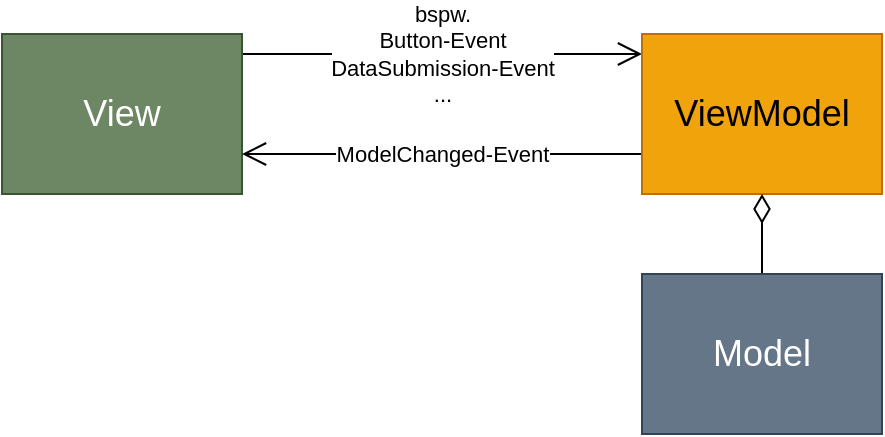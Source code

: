 <mxfile version="16.5.1" type="device"><diagram id="ZqqXaKSoQAQ4tyiVlNk6" name="Seite-1"><mxGraphModel dx="865" dy="-49" grid="1" gridSize="10" guides="1" tooltips="1" connect="1" arrows="1" fold="1" page="1" pageScale="1" pageWidth="827" pageHeight="583" math="0" shadow="0"><root><mxCell id="0"/><mxCell id="1" parent="0"/><mxCell id="v08GN7vy_yvgPbZZY5xi-1" value="bspw.&lt;br&gt;Button-Event&lt;br&gt;DataSubmission-Event&lt;br&gt;..." style="edgeStyle=orthogonalEdgeStyle;rounded=0;orthogonalLoop=1;jettySize=auto;html=1;endArrow=open;endFill=0;endSize=10;" edge="1" parent="1" source="LdYg5FuH5A2tPZMhcfDB-10" target="LdYg5FuH5A2tPZMhcfDB-13"><mxGeometry relative="1" as="geometry"><Array as="points"><mxPoint x="240" y="810"/><mxPoint x="240" y="810"/></Array></mxGeometry></mxCell><mxCell id="LdYg5FuH5A2tPZMhcfDB-10" value="&lt;font style=&quot;font-size: 18px&quot;&gt;View&lt;/font&gt;" style="rounded=0;whiteSpace=wrap;html=1;fillColor=#6d8764;strokeColor=#3A5431;fontColor=#ffffff;" parent="1" vertex="1"><mxGeometry x="80" y="800" width="120" height="80" as="geometry"/></mxCell><mxCell id="v08GN7vy_yvgPbZZY5xi-2" value="ModelChanged-Event" style="edgeStyle=orthogonalEdgeStyle;rounded=0;orthogonalLoop=1;jettySize=auto;html=1;endArrow=open;endFill=0;endSize=10;" edge="1" parent="1" source="LdYg5FuH5A2tPZMhcfDB-13" target="LdYg5FuH5A2tPZMhcfDB-10"><mxGeometry relative="1" as="geometry"><Array as="points"><mxPoint x="250" y="860"/><mxPoint x="250" y="860"/></Array></mxGeometry></mxCell><mxCell id="LdYg5FuH5A2tPZMhcfDB-13" value="&lt;font style=&quot;font-size: 18px&quot;&gt;ViewModel&lt;/font&gt;" style="rounded=0;whiteSpace=wrap;html=1;fillColor=#f0a30a;fontColor=#000000;strokeColor=#BD7000;" parent="1" vertex="1"><mxGeometry x="400" y="800" width="120" height="80" as="geometry"/></mxCell><mxCell id="v08GN7vy_yvgPbZZY5xi-3" style="edgeStyle=orthogonalEdgeStyle;rounded=0;orthogonalLoop=1;jettySize=auto;html=1;endArrow=diamondThin;endFill=0;endSize=12;" edge="1" parent="1" source="LdYg5FuH5A2tPZMhcfDB-24" target="LdYg5FuH5A2tPZMhcfDB-13"><mxGeometry relative="1" as="geometry"/></mxCell><mxCell id="LdYg5FuH5A2tPZMhcfDB-24" value="&lt;font style=&quot;font-size: 18px&quot;&gt;Model&lt;/font&gt;" style="rounded=0;whiteSpace=wrap;html=1;fillColor=#647687;fontColor=#ffffff;strokeColor=#314354;" parent="1" vertex="1"><mxGeometry x="400" y="920" width="120" height="80" as="geometry"/></mxCell></root></mxGraphModel></diagram></mxfile>